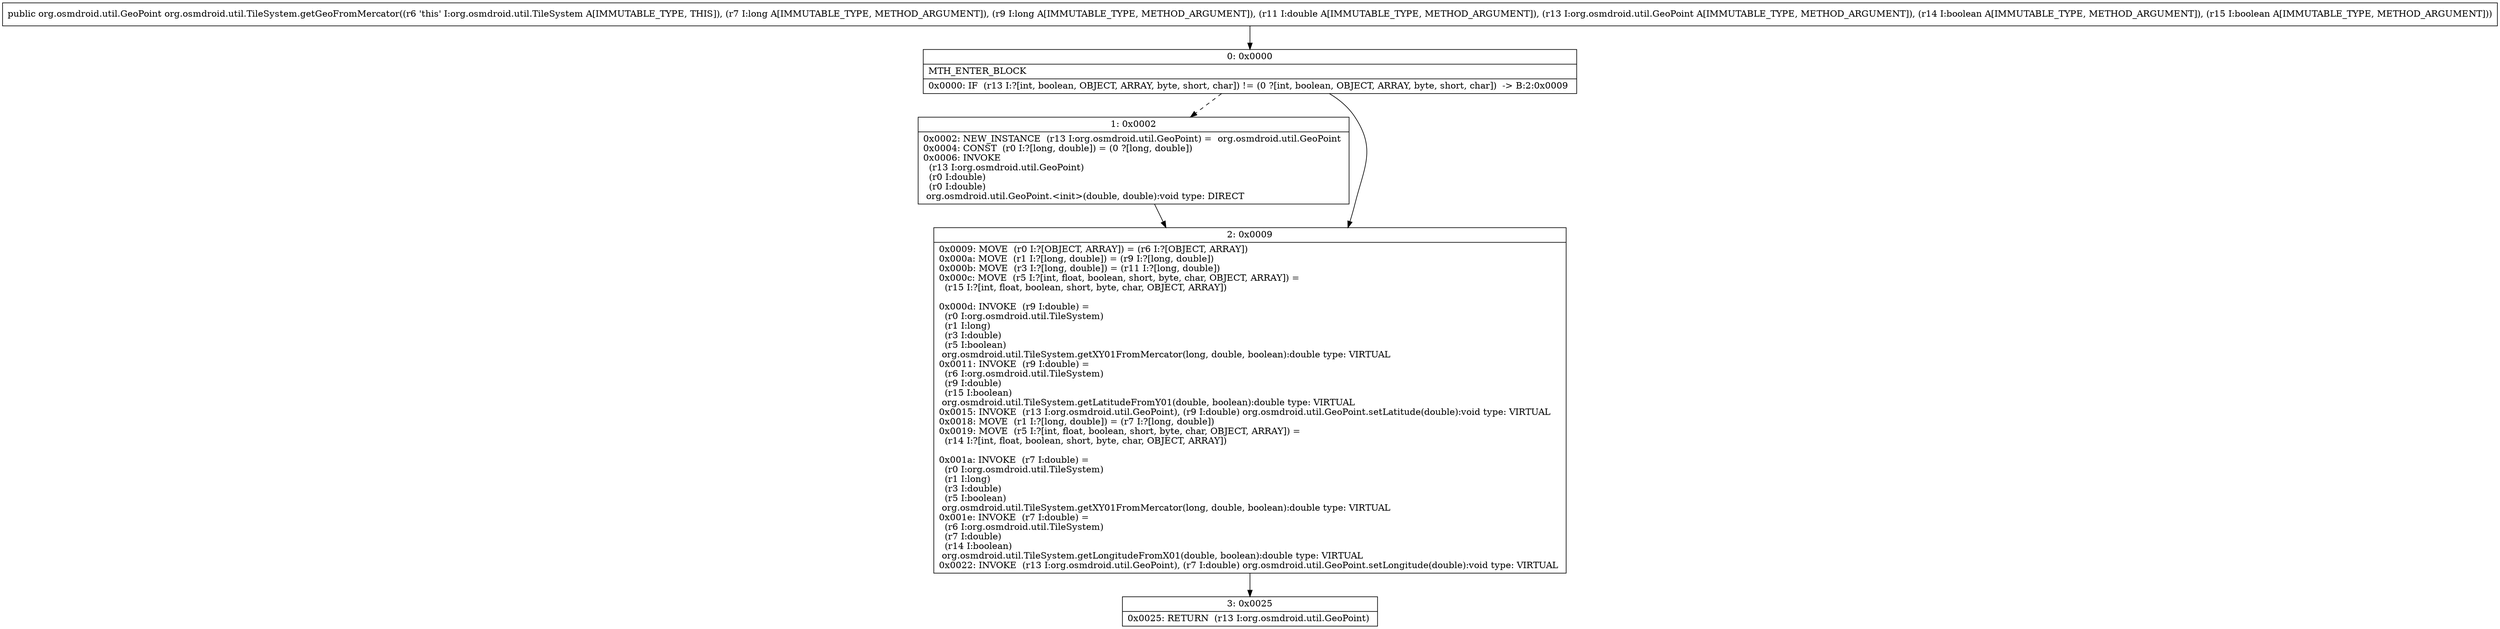 digraph "CFG fororg.osmdroid.util.TileSystem.getGeoFromMercator(JJDLorg\/osmdroid\/util\/GeoPoint;ZZ)Lorg\/osmdroid\/util\/GeoPoint;" {
Node_0 [shape=record,label="{0\:\ 0x0000|MTH_ENTER_BLOCK\l|0x0000: IF  (r13 I:?[int, boolean, OBJECT, ARRAY, byte, short, char]) != (0 ?[int, boolean, OBJECT, ARRAY, byte, short, char])  \-\> B:2:0x0009 \l}"];
Node_1 [shape=record,label="{1\:\ 0x0002|0x0002: NEW_INSTANCE  (r13 I:org.osmdroid.util.GeoPoint) =  org.osmdroid.util.GeoPoint \l0x0004: CONST  (r0 I:?[long, double]) = (0 ?[long, double]) \l0x0006: INVOKE  \l  (r13 I:org.osmdroid.util.GeoPoint)\l  (r0 I:double)\l  (r0 I:double)\l org.osmdroid.util.GeoPoint.\<init\>(double, double):void type: DIRECT \l}"];
Node_2 [shape=record,label="{2\:\ 0x0009|0x0009: MOVE  (r0 I:?[OBJECT, ARRAY]) = (r6 I:?[OBJECT, ARRAY]) \l0x000a: MOVE  (r1 I:?[long, double]) = (r9 I:?[long, double]) \l0x000b: MOVE  (r3 I:?[long, double]) = (r11 I:?[long, double]) \l0x000c: MOVE  (r5 I:?[int, float, boolean, short, byte, char, OBJECT, ARRAY]) = \l  (r15 I:?[int, float, boolean, short, byte, char, OBJECT, ARRAY])\l \l0x000d: INVOKE  (r9 I:double) = \l  (r0 I:org.osmdroid.util.TileSystem)\l  (r1 I:long)\l  (r3 I:double)\l  (r5 I:boolean)\l org.osmdroid.util.TileSystem.getXY01FromMercator(long, double, boolean):double type: VIRTUAL \l0x0011: INVOKE  (r9 I:double) = \l  (r6 I:org.osmdroid.util.TileSystem)\l  (r9 I:double)\l  (r15 I:boolean)\l org.osmdroid.util.TileSystem.getLatitudeFromY01(double, boolean):double type: VIRTUAL \l0x0015: INVOKE  (r13 I:org.osmdroid.util.GeoPoint), (r9 I:double) org.osmdroid.util.GeoPoint.setLatitude(double):void type: VIRTUAL \l0x0018: MOVE  (r1 I:?[long, double]) = (r7 I:?[long, double]) \l0x0019: MOVE  (r5 I:?[int, float, boolean, short, byte, char, OBJECT, ARRAY]) = \l  (r14 I:?[int, float, boolean, short, byte, char, OBJECT, ARRAY])\l \l0x001a: INVOKE  (r7 I:double) = \l  (r0 I:org.osmdroid.util.TileSystem)\l  (r1 I:long)\l  (r3 I:double)\l  (r5 I:boolean)\l org.osmdroid.util.TileSystem.getXY01FromMercator(long, double, boolean):double type: VIRTUAL \l0x001e: INVOKE  (r7 I:double) = \l  (r6 I:org.osmdroid.util.TileSystem)\l  (r7 I:double)\l  (r14 I:boolean)\l org.osmdroid.util.TileSystem.getLongitudeFromX01(double, boolean):double type: VIRTUAL \l0x0022: INVOKE  (r13 I:org.osmdroid.util.GeoPoint), (r7 I:double) org.osmdroid.util.GeoPoint.setLongitude(double):void type: VIRTUAL \l}"];
Node_3 [shape=record,label="{3\:\ 0x0025|0x0025: RETURN  (r13 I:org.osmdroid.util.GeoPoint) \l}"];
MethodNode[shape=record,label="{public org.osmdroid.util.GeoPoint org.osmdroid.util.TileSystem.getGeoFromMercator((r6 'this' I:org.osmdroid.util.TileSystem A[IMMUTABLE_TYPE, THIS]), (r7 I:long A[IMMUTABLE_TYPE, METHOD_ARGUMENT]), (r9 I:long A[IMMUTABLE_TYPE, METHOD_ARGUMENT]), (r11 I:double A[IMMUTABLE_TYPE, METHOD_ARGUMENT]), (r13 I:org.osmdroid.util.GeoPoint A[IMMUTABLE_TYPE, METHOD_ARGUMENT]), (r14 I:boolean A[IMMUTABLE_TYPE, METHOD_ARGUMENT]), (r15 I:boolean A[IMMUTABLE_TYPE, METHOD_ARGUMENT])) }"];
MethodNode -> Node_0;
Node_0 -> Node_1[style=dashed];
Node_0 -> Node_2;
Node_1 -> Node_2;
Node_2 -> Node_3;
}

